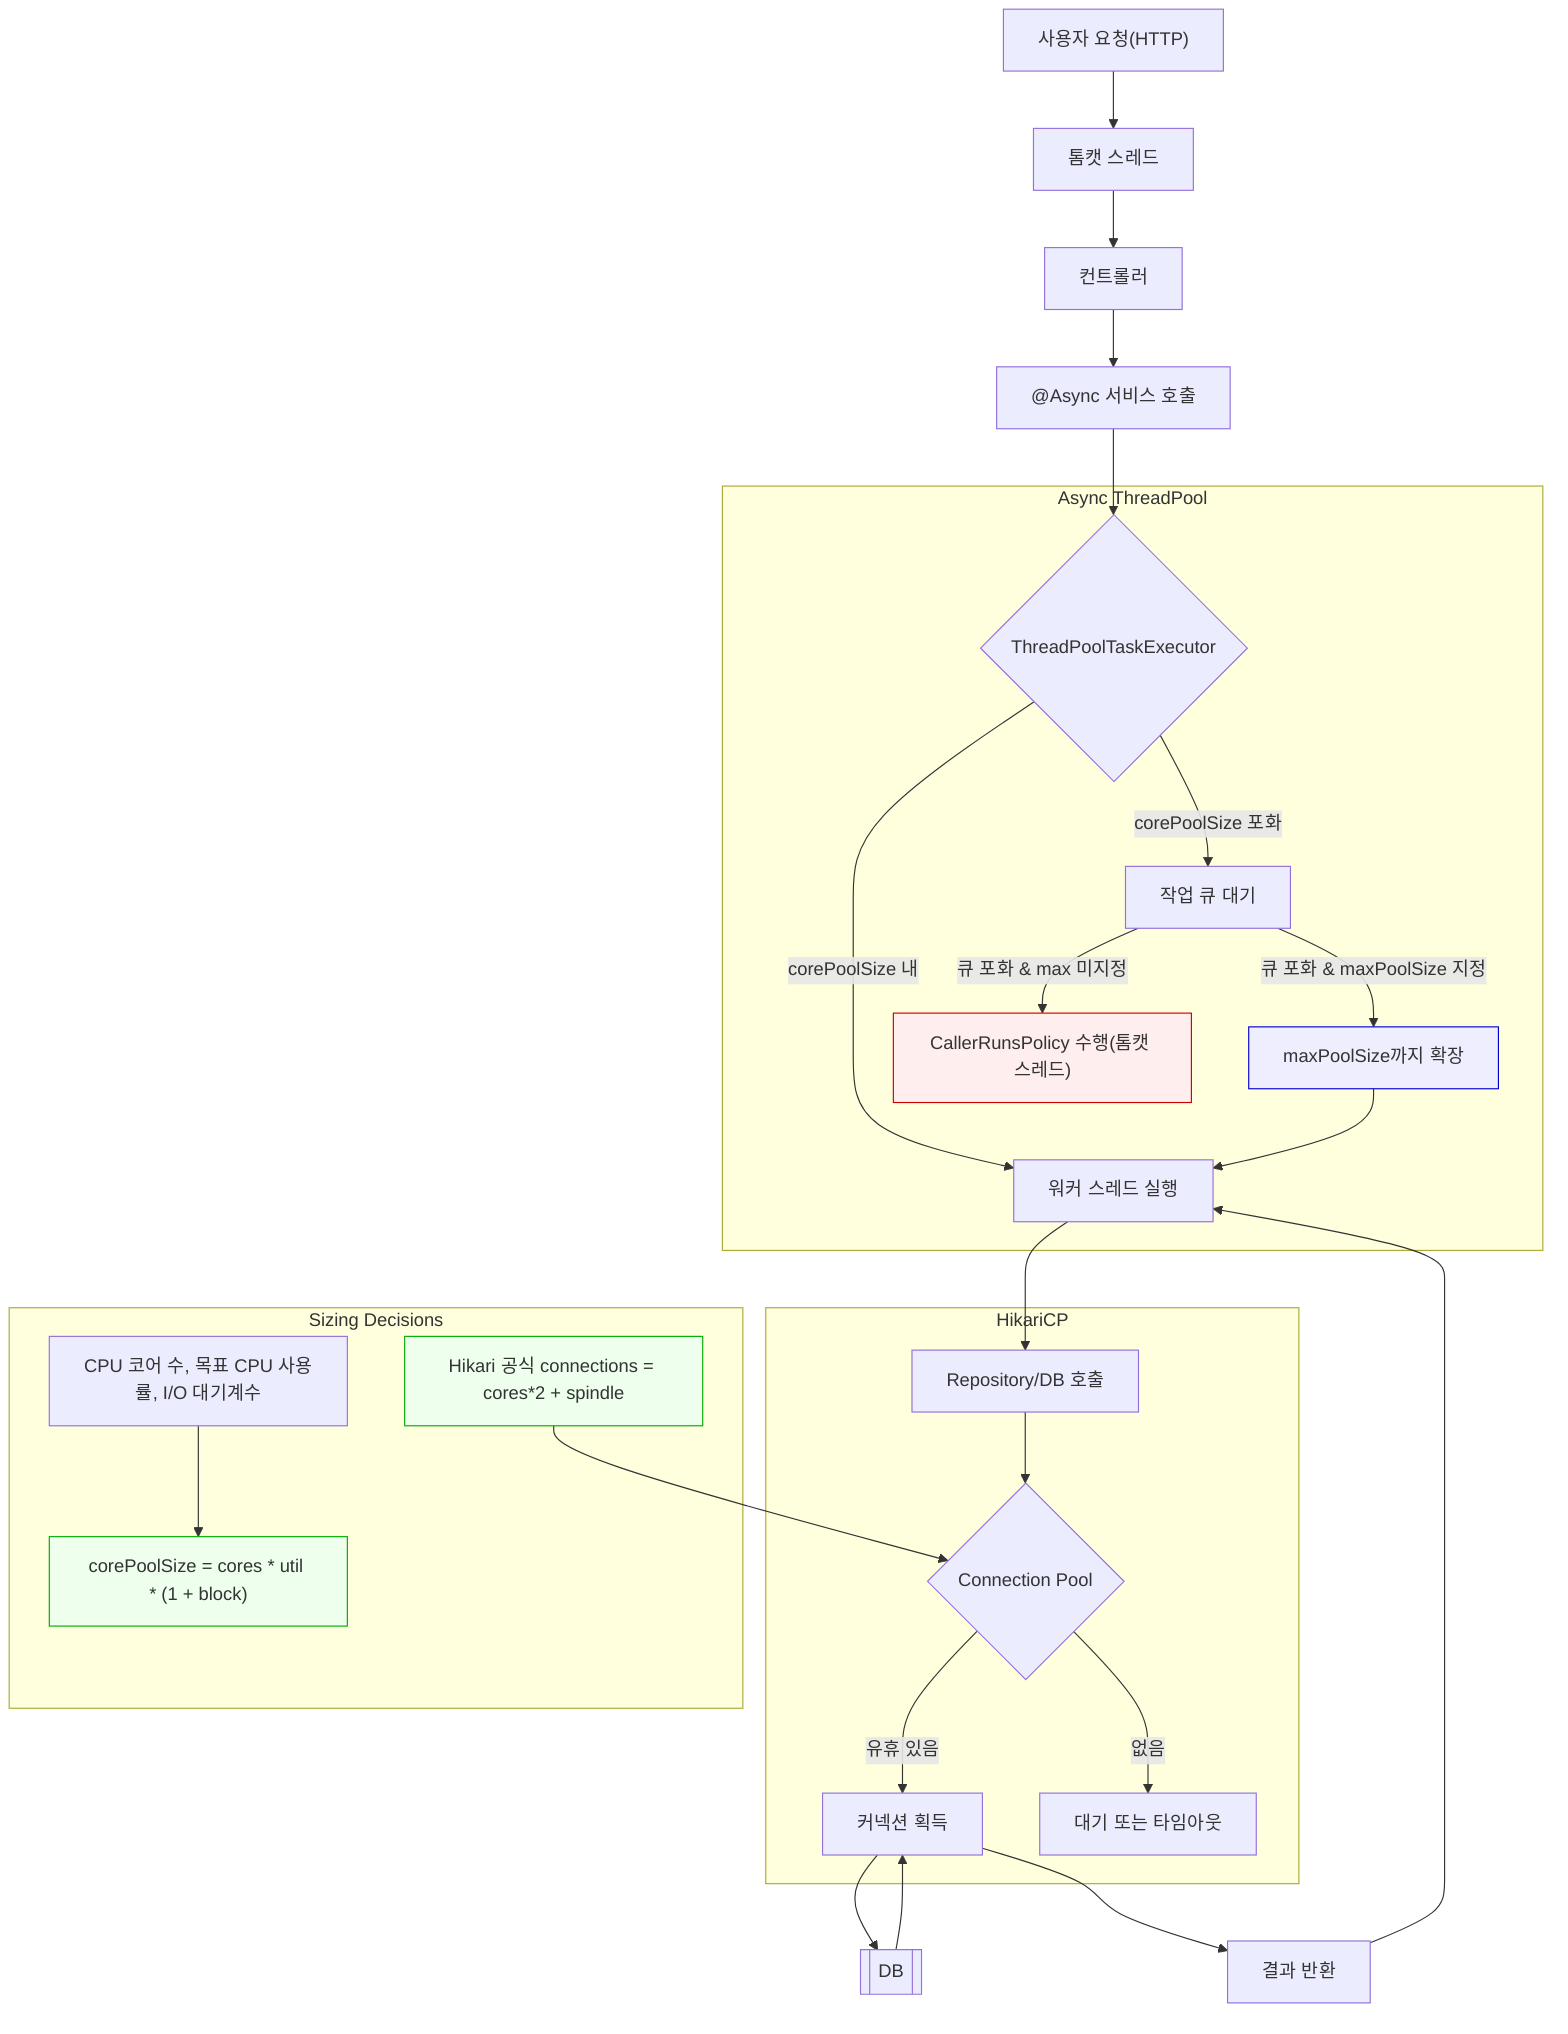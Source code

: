 graph TD
    A["사용자 요청(HTTP)"] --> B["톰캣 스레드"]
    B --> C["컨트롤러"]
    C --> D["@Async 서비스 호출"]
    D --> E{"ThreadPoolTaskExecutor"}

    subgraph "Async ThreadPool"
        E -->|corePoolSize 내| F["워커 스레드 실행"]
        E -->|corePoolSize 포화| G["작업 큐 대기"]
        G -->|큐 포화 & maxPoolSize 지정| H["maxPoolSize까지 확장"]
        H --> F
        G -->|큐 포화 & max 미지정| I["CallerRunsPolicy 수행(톰캣 스레드)"]
    end

    F --> J["Repository/DB 호출"]

    subgraph "HikariCP"
        J --> K{"Connection Pool"}
        K -->|유휴 있음| L["커넥션 획득"]
        K -->|없음| M["대기 또는 타임아웃"]
    end

    L --> N[["DB"]]
    N --> L
    L --> O["결과 반환"]
    O --> F

    subgraph "Sizing Decisions"
        P["CPU 코어 수, 목표 CPU 사용률, I/O 대기계수"] --> Q["corePoolSize = cores * util * (1 + block)"]
        R["Hikari 공식 connections = cores*2 + spindle"] --> K
    end

    style I fill:#fee,stroke:#c00,stroke-width:1px
    style H fill:#eef,stroke:#00c,stroke-width:1px
    style Q fill:#efe,stroke:#0a0,stroke-width:1px
    style R fill:#efe,stroke:#0a0,stroke-width:1px